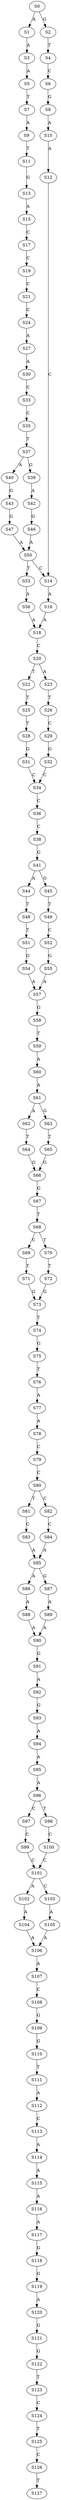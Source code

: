 strict digraph  {
	S0 -> S1 [ label = A ];
	S0 -> S2 [ label = G ];
	S1 -> S3 [ label = A ];
	S2 -> S4 [ label = T ];
	S3 -> S5 [ label = A ];
	S4 -> S6 [ label = C ];
	S5 -> S7 [ label = T ];
	S6 -> S8 [ label = G ];
	S7 -> S9 [ label = A ];
	S8 -> S10 [ label = A ];
	S9 -> S11 [ label = T ];
	S10 -> S12 [ label = A ];
	S11 -> S13 [ label = G ];
	S12 -> S14 [ label = C ];
	S13 -> S15 [ label = A ];
	S14 -> S16 [ label = A ];
	S15 -> S17 [ label = C ];
	S16 -> S18 [ label = A ];
	S17 -> S19 [ label = C ];
	S18 -> S20 [ label = C ];
	S19 -> S21 [ label = C ];
	S20 -> S22 [ label = T ];
	S20 -> S23 [ label = A ];
	S21 -> S24 [ label = C ];
	S22 -> S25 [ label = T ];
	S23 -> S26 [ label = T ];
	S24 -> S27 [ label = A ];
	S25 -> S28 [ label = T ];
	S26 -> S29 [ label = C ];
	S27 -> S30 [ label = A ];
	S28 -> S31 [ label = G ];
	S29 -> S32 [ label = G ];
	S30 -> S33 [ label = C ];
	S31 -> S34 [ label = C ];
	S32 -> S34 [ label = C ];
	S33 -> S35 [ label = C ];
	S34 -> S36 [ label = C ];
	S35 -> S37 [ label = T ];
	S36 -> S38 [ label = C ];
	S37 -> S39 [ label = G ];
	S37 -> S40 [ label = A ];
	S38 -> S41 [ label = G ];
	S39 -> S42 [ label = A ];
	S40 -> S43 [ label = G ];
	S41 -> S44 [ label = A ];
	S41 -> S45 [ label = G ];
	S42 -> S46 [ label = G ];
	S43 -> S47 [ label = G ];
	S44 -> S48 [ label = T ];
	S45 -> S49 [ label = T ];
	S46 -> S50 [ label = A ];
	S47 -> S50 [ label = A ];
	S48 -> S51 [ label = T ];
	S49 -> S52 [ label = C ];
	S50 -> S53 [ label = T ];
	S50 -> S14 [ label = C ];
	S51 -> S54 [ label = G ];
	S52 -> S55 [ label = G ];
	S53 -> S56 [ label = A ];
	S54 -> S57 [ label = A ];
	S55 -> S57 [ label = A ];
	S56 -> S18 [ label = A ];
	S57 -> S58 [ label = G ];
	S58 -> S59 [ label = T ];
	S59 -> S60 [ label = A ];
	S60 -> S61 [ label = A ];
	S61 -> S62 [ label = A ];
	S61 -> S63 [ label = G ];
	S62 -> S64 [ label = T ];
	S63 -> S65 [ label = T ];
	S64 -> S66 [ label = G ];
	S65 -> S66 [ label = G ];
	S66 -> S67 [ label = G ];
	S67 -> S68 [ label = T ];
	S68 -> S69 [ label = C ];
	S68 -> S70 [ label = T ];
	S69 -> S71 [ label = T ];
	S70 -> S72 [ label = T ];
	S71 -> S73 [ label = G ];
	S72 -> S73 [ label = G ];
	S73 -> S74 [ label = T ];
	S74 -> S75 [ label = G ];
	S75 -> S76 [ label = T ];
	S76 -> S77 [ label = A ];
	S77 -> S78 [ label = A ];
	S78 -> S79 [ label = C ];
	S79 -> S80 [ label = C ];
	S80 -> S81 [ label = T ];
	S80 -> S82 [ label = C ];
	S81 -> S83 [ label = C ];
	S82 -> S84 [ label = C ];
	S83 -> S85 [ label = A ];
	S84 -> S85 [ label = A ];
	S85 -> S86 [ label = A ];
	S85 -> S87 [ label = G ];
	S86 -> S88 [ label = A ];
	S87 -> S89 [ label = A ];
	S88 -> S90 [ label = A ];
	S89 -> S90 [ label = A ];
	S90 -> S91 [ label = G ];
	S91 -> S92 [ label = A ];
	S92 -> S93 [ label = G ];
	S93 -> S94 [ label = A ];
	S94 -> S95 [ label = A ];
	S95 -> S96 [ label = A ];
	S96 -> S97 [ label = C ];
	S96 -> S98 [ label = T ];
	S97 -> S99 [ label = C ];
	S98 -> S100 [ label = C ];
	S99 -> S101 [ label = C ];
	S100 -> S101 [ label = C ];
	S101 -> S102 [ label = A ];
	S101 -> S103 [ label = C ];
	S102 -> S104 [ label = A ];
	S103 -> S105 [ label = A ];
	S104 -> S106 [ label = A ];
	S105 -> S106 [ label = A ];
	S106 -> S107 [ label = A ];
	S107 -> S108 [ label = C ];
	S108 -> S109 [ label = G ];
	S109 -> S110 [ label = G ];
	S110 -> S111 [ label = T ];
	S111 -> S112 [ label = A ];
	S112 -> S113 [ label = C ];
	S113 -> S114 [ label = A ];
	S114 -> S115 [ label = A ];
	S115 -> S116 [ label = A ];
	S116 -> S117 [ label = A ];
	S117 -> S118 [ label = G ];
	S118 -> S119 [ label = G ];
	S119 -> S120 [ label = A ];
	S120 -> S121 [ label = G ];
	S121 -> S122 [ label = G ];
	S122 -> S123 [ label = T ];
	S123 -> S124 [ label = C ];
	S124 -> S125 [ label = T ];
	S125 -> S126 [ label = C ];
	S126 -> S127 [ label = T ];
}
